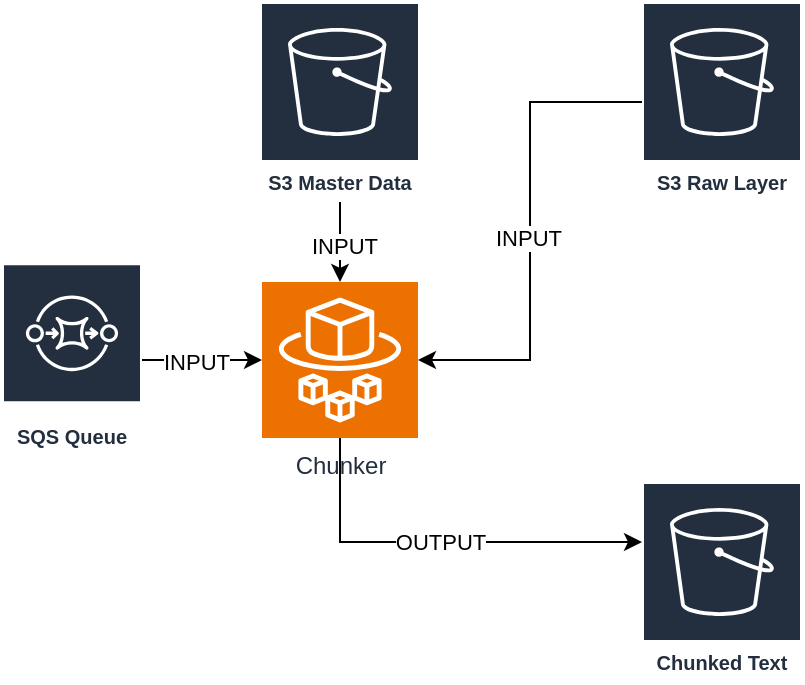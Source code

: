 <mxfile version="25.0.1">
  <diagram name="Page-1" id="-kfxielOEMg_3R3J5asP">
    <mxGraphModel dx="996" dy="569" grid="1" gridSize="10" guides="1" tooltips="1" connect="1" arrows="1" fold="1" page="1" pageScale="1" pageWidth="827" pageHeight="1169" math="0" shadow="0">
      <root>
        <mxCell id="0" />
        <mxCell id="1" parent="0" />
        <mxCell id="rAjDAtsefJ15W6Wl6rNk-12" value="OUTPUT" style="edgeStyle=orthogonalEdgeStyle;rounded=0;orthogonalLoop=1;jettySize=auto;html=1;" edge="1" parent="1" source="rAjDAtsefJ15W6Wl6rNk-1" target="rAjDAtsefJ15W6Wl6rNk-11">
          <mxGeometry relative="1" as="geometry">
            <Array as="points">
              <mxPoint x="359" y="290" />
            </Array>
          </mxGeometry>
        </mxCell>
        <mxCell id="rAjDAtsefJ15W6Wl6rNk-1" value="Chunker" style="sketch=0;points=[[0,0,0],[0.25,0,0],[0.5,0,0],[0.75,0,0],[1,0,0],[0,1,0],[0.25,1,0],[0.5,1,0],[0.75,1,0],[1,1,0],[0,0.25,0],[0,0.5,0],[0,0.75,0],[1,0.25,0],[1,0.5,0],[1,0.75,0]];outlineConnect=0;fontColor=#232F3E;fillColor=#ED7100;strokeColor=#ffffff;dashed=0;verticalLabelPosition=bottom;verticalAlign=top;align=center;html=1;fontSize=12;fontStyle=0;aspect=fixed;shape=mxgraph.aws4.resourceIcon;resIcon=mxgraph.aws4.fargate;" vertex="1" parent="1">
          <mxGeometry x="320" y="160" width="78" height="78" as="geometry" />
        </mxCell>
        <mxCell id="rAjDAtsefJ15W6Wl6rNk-3" style="edgeStyle=orthogonalEdgeStyle;rounded=0;orthogonalLoop=1;jettySize=auto;html=1;" edge="1" parent="1" source="rAjDAtsefJ15W6Wl6rNk-2" target="rAjDAtsefJ15W6Wl6rNk-1">
          <mxGeometry relative="1" as="geometry" />
        </mxCell>
        <mxCell id="rAjDAtsefJ15W6Wl6rNk-10" value="INPUT" style="edgeLabel;html=1;align=center;verticalAlign=middle;resizable=0;points=[];" vertex="1" connectable="0" parent="rAjDAtsefJ15W6Wl6rNk-3">
          <mxGeometry x="-0.096" y="-1" relative="1" as="geometry">
            <mxPoint as="offset" />
          </mxGeometry>
        </mxCell>
        <mxCell id="rAjDAtsefJ15W6Wl6rNk-2" value="SQS Queue" style="sketch=0;outlineConnect=0;fontColor=#232F3E;gradientColor=none;strokeColor=#ffffff;fillColor=#232F3E;dashed=0;verticalLabelPosition=middle;verticalAlign=bottom;align=center;html=1;whiteSpace=wrap;fontSize=10;fontStyle=1;spacing=3;shape=mxgraph.aws4.productIcon;prIcon=mxgraph.aws4.sqs;" vertex="1" parent="1">
          <mxGeometry x="190" y="150.63" width="70" height="96.75" as="geometry" />
        </mxCell>
        <mxCell id="rAjDAtsefJ15W6Wl6rNk-4" value="S3 Master Data" style="sketch=0;outlineConnect=0;fontColor=#232F3E;gradientColor=none;strokeColor=#ffffff;fillColor=#232F3E;dashed=0;verticalLabelPosition=middle;verticalAlign=bottom;align=center;html=1;whiteSpace=wrap;fontSize=10;fontStyle=1;spacing=3;shape=mxgraph.aws4.productIcon;prIcon=mxgraph.aws4.s3;" vertex="1" parent="1">
          <mxGeometry x="319" y="20" width="80" height="100" as="geometry" />
        </mxCell>
        <mxCell id="rAjDAtsefJ15W6Wl6rNk-5" style="edgeStyle=orthogonalEdgeStyle;rounded=0;orthogonalLoop=1;jettySize=auto;html=1;entryX=0.5;entryY=0;entryDx=0;entryDy=0;entryPerimeter=0;" edge="1" parent="1" source="rAjDAtsefJ15W6Wl6rNk-4" target="rAjDAtsefJ15W6Wl6rNk-1">
          <mxGeometry relative="1" as="geometry" />
        </mxCell>
        <mxCell id="rAjDAtsefJ15W6Wl6rNk-8" value="INPUT" style="edgeLabel;html=1;align=center;verticalAlign=middle;resizable=0;points=[];" vertex="1" connectable="0" parent="rAjDAtsefJ15W6Wl6rNk-5">
          <mxGeometry x="0.1" y="2" relative="1" as="geometry">
            <mxPoint as="offset" />
          </mxGeometry>
        </mxCell>
        <mxCell id="rAjDAtsefJ15W6Wl6rNk-6" value="S3 Raw Layer" style="sketch=0;outlineConnect=0;fontColor=#232F3E;gradientColor=none;strokeColor=#ffffff;fillColor=#232F3E;dashed=0;verticalLabelPosition=middle;verticalAlign=bottom;align=center;html=1;whiteSpace=wrap;fontSize=10;fontStyle=1;spacing=3;shape=mxgraph.aws4.productIcon;prIcon=mxgraph.aws4.s3;" vertex="1" parent="1">
          <mxGeometry x="510" y="20" width="80" height="100" as="geometry" />
        </mxCell>
        <mxCell id="rAjDAtsefJ15W6Wl6rNk-7" style="edgeStyle=orthogonalEdgeStyle;rounded=0;orthogonalLoop=1;jettySize=auto;html=1;entryX=1;entryY=0.5;entryDx=0;entryDy=0;entryPerimeter=0;" edge="1" parent="1" source="rAjDAtsefJ15W6Wl6rNk-6" target="rAjDAtsefJ15W6Wl6rNk-1">
          <mxGeometry relative="1" as="geometry" />
        </mxCell>
        <mxCell id="rAjDAtsefJ15W6Wl6rNk-9" value="INPUT" style="edgeLabel;html=1;align=center;verticalAlign=middle;resizable=0;points=[];" vertex="1" connectable="0" parent="rAjDAtsefJ15W6Wl6rNk-7">
          <mxGeometry x="0.029" y="-1" relative="1" as="geometry">
            <mxPoint as="offset" />
          </mxGeometry>
        </mxCell>
        <mxCell id="rAjDAtsefJ15W6Wl6rNk-11" value="Chunked Text" style="sketch=0;outlineConnect=0;fontColor=#232F3E;gradientColor=none;strokeColor=#ffffff;fillColor=#232F3E;dashed=0;verticalLabelPosition=middle;verticalAlign=bottom;align=center;html=1;whiteSpace=wrap;fontSize=10;fontStyle=1;spacing=3;shape=mxgraph.aws4.productIcon;prIcon=mxgraph.aws4.s3;" vertex="1" parent="1">
          <mxGeometry x="510" y="260" width="80" height="100" as="geometry" />
        </mxCell>
      </root>
    </mxGraphModel>
  </diagram>
</mxfile>

